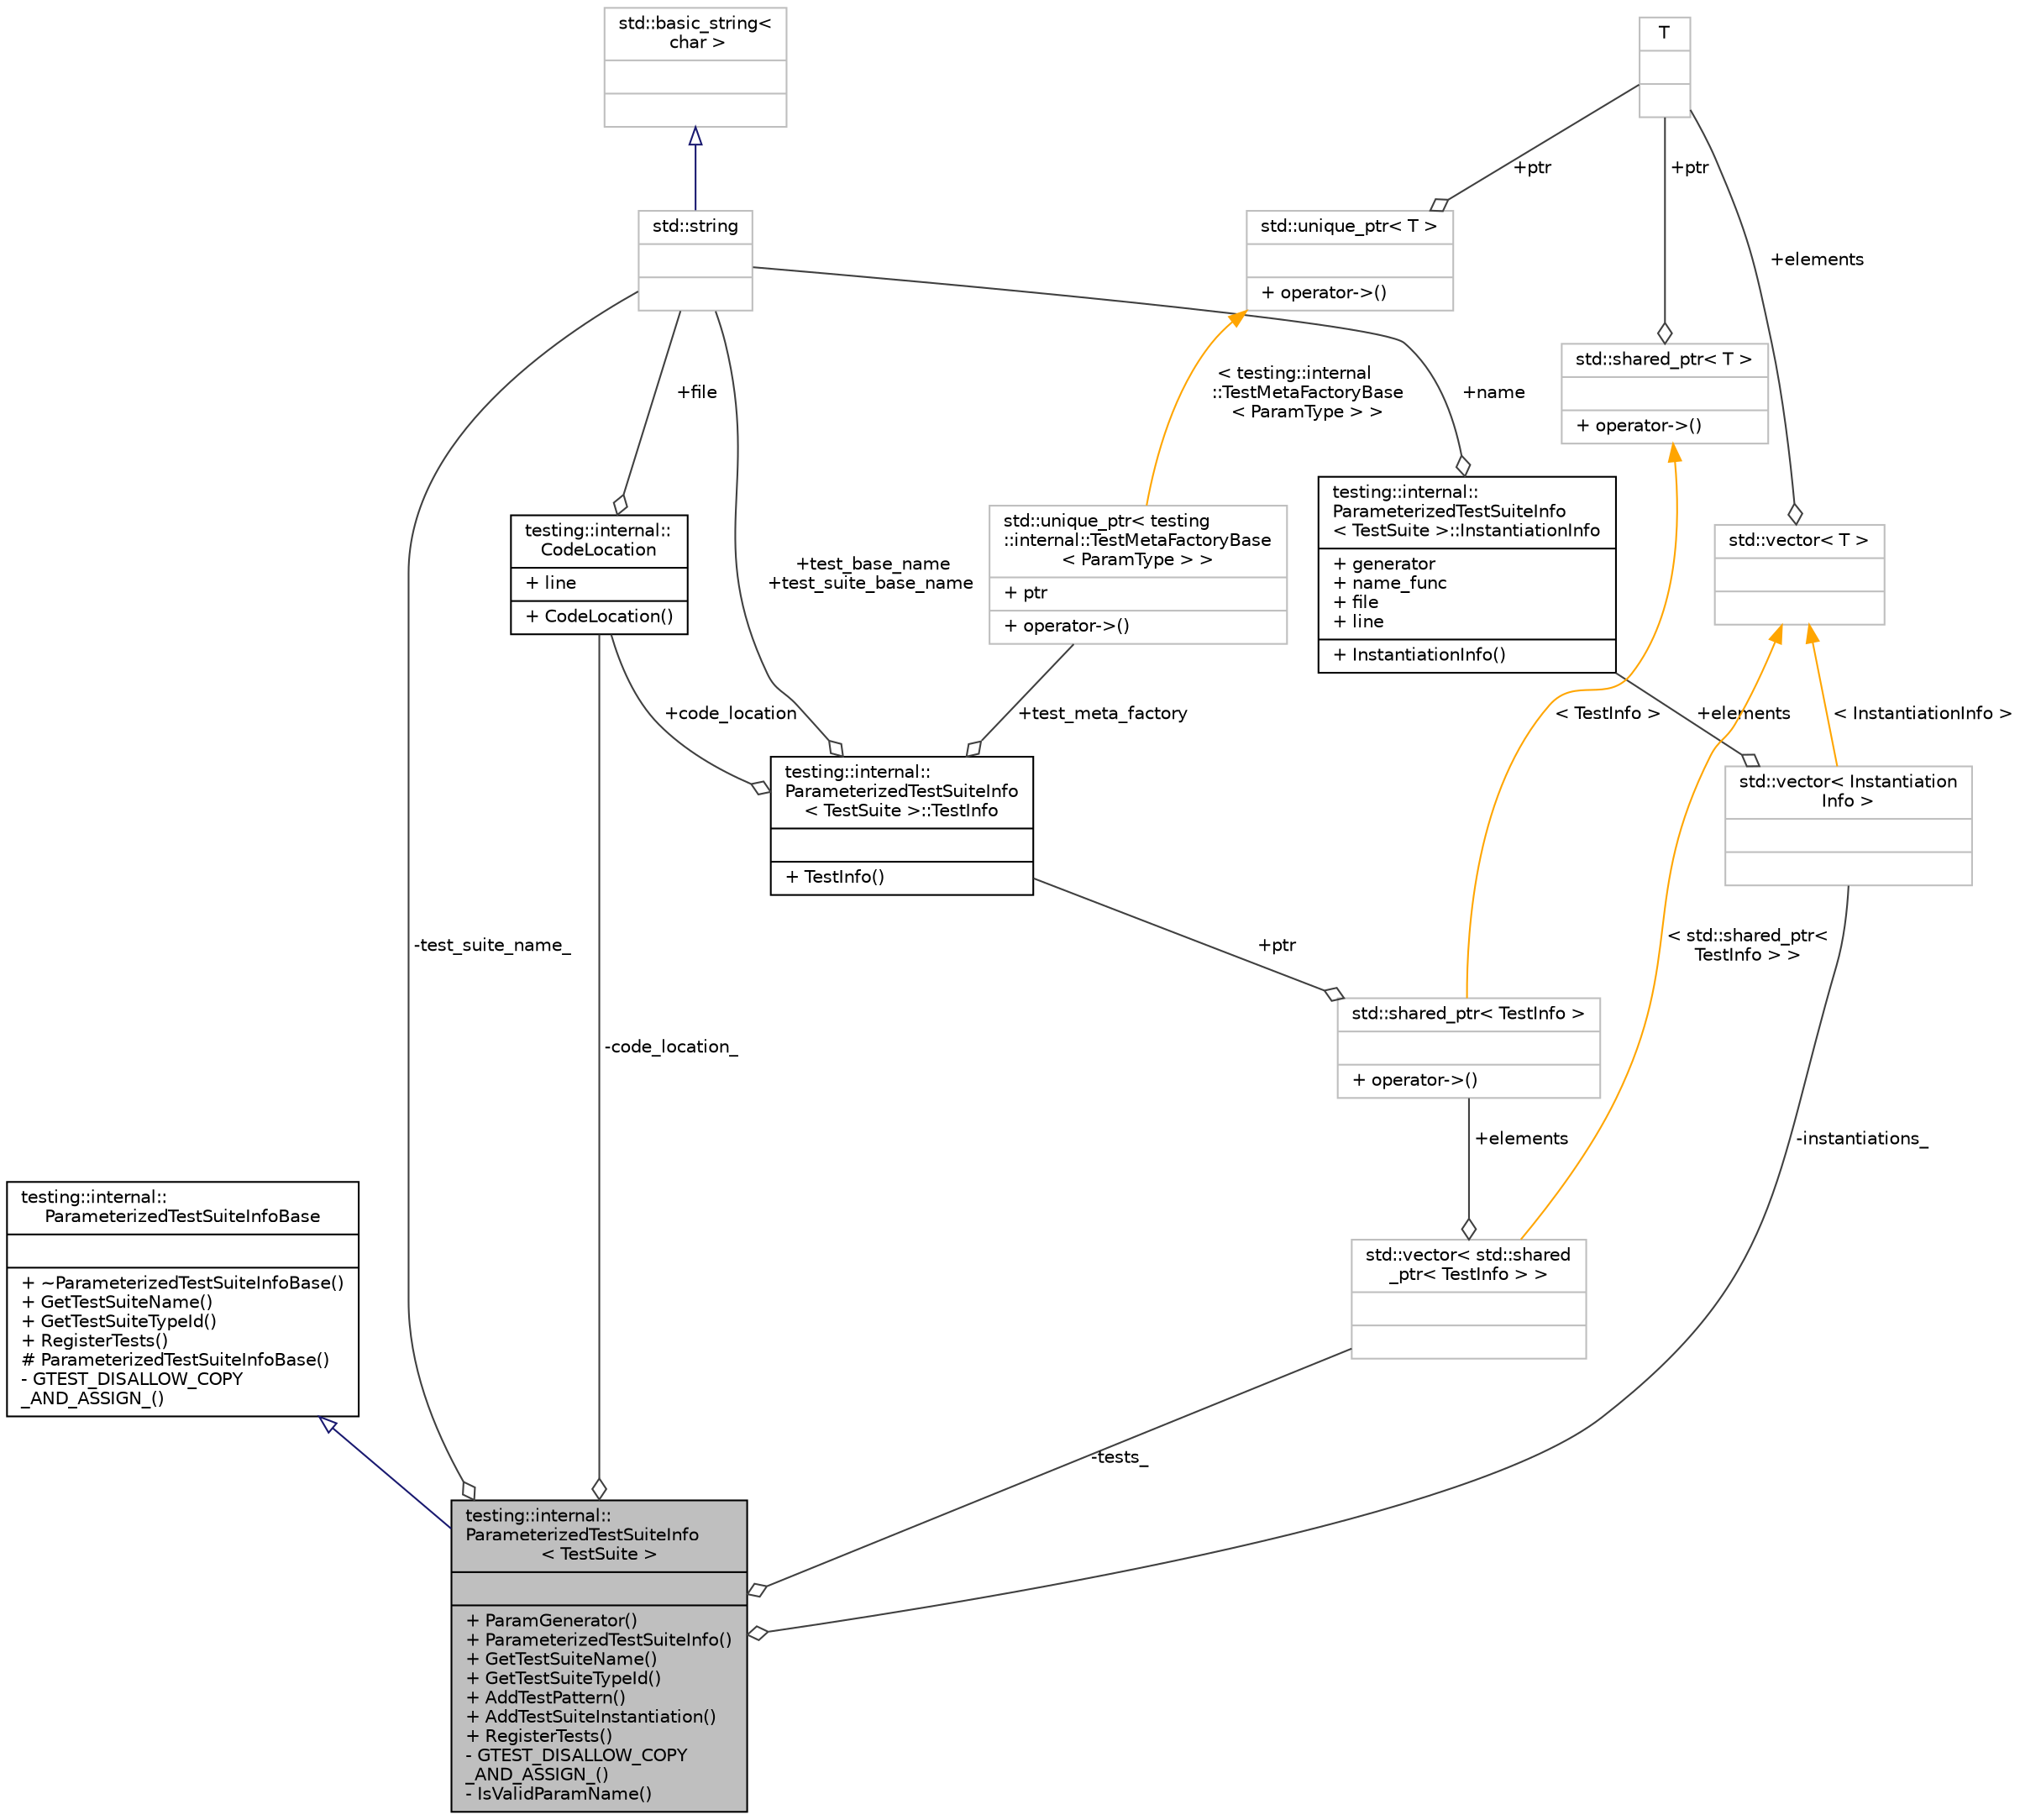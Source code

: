 digraph "testing::internal::ParameterizedTestSuiteInfo&lt; TestSuite &gt;"
{
 // INTERACTIVE_SVG=YES
 // LATEX_PDF_SIZE
  edge [fontname="Helvetica",fontsize="10",labelfontname="Helvetica",labelfontsize="10"];
  node [fontname="Helvetica",fontsize="10",shape=record];
  Node1 [label="{testing::internal::\lParameterizedTestSuiteInfo\l\< TestSuite \>\n||+ ParamGenerator()\l+ ParameterizedTestSuiteInfo()\l+ GetTestSuiteName()\l+ GetTestSuiteTypeId()\l+ AddTestPattern()\l+ AddTestSuiteInstantiation()\l+ RegisterTests()\l- GTEST_DISALLOW_COPY\l_AND_ASSIGN_()\l- IsValidParamName()\l}",height=0.2,width=0.4,color="black", fillcolor="grey75", style="filled", fontcolor="black",tooltip=" "];
  Node2 -> Node1 [dir="back",color="midnightblue",fontsize="10",style="solid",arrowtail="onormal",fontname="Helvetica"];
  Node2 [label="{testing::internal::\lParameterizedTestSuiteInfoBase\n||+ ~ParameterizedTestSuiteInfoBase()\l+ GetTestSuiteName()\l+ GetTestSuiteTypeId()\l+ RegisterTests()\l# ParameterizedTestSuiteInfoBase()\l- GTEST_DISALLOW_COPY\l_AND_ASSIGN_()\l}",height=0.2,width=0.4,color="black", fillcolor="white", style="filled",URL="$dc/dc9/classtesting_1_1internal_1_1_parameterized_test_suite_info_base.html",tooltip=" "];
  Node3 -> Node1 [color="grey25",fontsize="10",style="solid",label=" -instantiations_" ,arrowhead="odiamond",fontname="Helvetica"];
  Node3 [label="{std::vector\< Instantiation\lInfo \>\n||}",height=0.2,width=0.4,color="grey75", fillcolor="white", style="filled",tooltip=" "];
  Node4 -> Node3 [color="grey25",fontsize="10",style="solid",label=" +elements" ,arrowhead="odiamond",fontname="Helvetica"];
  Node4 [label="{testing::internal::\lParameterizedTestSuiteInfo\l\< TestSuite \>::InstantiationInfo\n|+ generator\l+ name_func\l+ file\l+ line\l|+ InstantiationInfo()\l}",height=0.2,width=0.4,color="black", fillcolor="white", style="filled",URL="$d9/d9b/structtesting_1_1internal_1_1_parameterized_test_suite_info_1_1_instantiation_info.html",tooltip=" "];
  Node5 -> Node4 [color="grey25",fontsize="10",style="solid",label=" +name" ,arrowhead="odiamond",fontname="Helvetica"];
  Node5 [label="{std::string\n||}",height=0.2,width=0.4,color="grey75", fillcolor="white", style="filled",tooltip="STL class."];
  Node6 -> Node5 [dir="back",color="midnightblue",fontsize="10",style="solid",arrowtail="onormal",fontname="Helvetica"];
  Node6 [label="{std::basic_string\<\l char \>\n||}",height=0.2,width=0.4,color="grey75", fillcolor="white", style="filled",tooltip="STL class."];
  Node7 -> Node3 [dir="back",color="orange",fontsize="10",style="solid",label=" \< InstantiationInfo \>" ,fontname="Helvetica"];
  Node7 [label="{std::vector\< T \>\n||}",height=0.2,width=0.4,color="grey75", fillcolor="white", style="filled",tooltip="STL class."];
  Node8 -> Node7 [color="grey25",fontsize="10",style="solid",label=" +elements" ,arrowhead="odiamond",fontname="Helvetica"];
  Node8 [label="{T\n||}",height=0.2,width=0.4,color="grey75", fillcolor="white", style="filled",tooltip=" "];
  Node9 -> Node1 [color="grey25",fontsize="10",style="solid",label=" -code_location_" ,arrowhead="odiamond",fontname="Helvetica"];
  Node9 [label="{testing::internal::\lCodeLocation\n|+ line\l|+ CodeLocation()\l}",height=0.2,width=0.4,color="black", fillcolor="white", style="filled",URL="$d7/d69/structtesting_1_1internal_1_1_code_location.html",tooltip=" "];
  Node5 -> Node9 [color="grey25",fontsize="10",style="solid",label=" +file" ,arrowhead="odiamond",fontname="Helvetica"];
  Node10 -> Node1 [color="grey25",fontsize="10",style="solid",label=" -tests_" ,arrowhead="odiamond",fontname="Helvetica"];
  Node10 [label="{std::vector\< std::shared\l_ptr\< TestInfo \> \>\n||}",height=0.2,width=0.4,color="grey75", fillcolor="white", style="filled",tooltip=" "];
  Node11 -> Node10 [color="grey25",fontsize="10",style="solid",label=" +elements" ,arrowhead="odiamond",fontname="Helvetica"];
  Node11 [label="{std::shared_ptr\< TestInfo \>\n||+ operator-\>()\l}",height=0.2,width=0.4,color="grey75", fillcolor="white", style="filled",tooltip=" "];
  Node12 -> Node11 [color="grey25",fontsize="10",style="solid",label=" +ptr" ,arrowhead="odiamond",fontname="Helvetica"];
  Node12 [label="{testing::internal::\lParameterizedTestSuiteInfo\l\< TestSuite \>::TestInfo\n||+ TestInfo()\l}",height=0.2,width=0.4,color="black", fillcolor="white", style="filled",URL="$d0/d11/structtesting_1_1internal_1_1_parameterized_test_suite_info_1_1_test_info.html",tooltip=" "];
  Node9 -> Node12 [color="grey25",fontsize="10",style="solid",label=" +code_location" ,arrowhead="odiamond",fontname="Helvetica"];
  Node13 -> Node12 [color="grey25",fontsize="10",style="solid",label=" +test_meta_factory" ,arrowhead="odiamond",fontname="Helvetica"];
  Node13 [label="{std::unique_ptr\< testing\l::internal::TestMetaFactoryBase\l\< ParamType \> \>\n|+ ptr\l|+ operator-\>()\l}",height=0.2,width=0.4,color="grey75", fillcolor="white", style="filled",tooltip=" "];
  Node14 -> Node13 [dir="back",color="orange",fontsize="10",style="solid",label=" \< testing::internal\l::TestMetaFactoryBase\l\< ParamType \> \>" ,fontname="Helvetica"];
  Node14 [label="{std::unique_ptr\< T \>\n||+ operator-\>()\l}",height=0.2,width=0.4,color="grey75", fillcolor="white", style="filled",tooltip="STL class."];
  Node8 -> Node14 [color="grey25",fontsize="10",style="solid",label=" +ptr" ,arrowhead="odiamond",fontname="Helvetica"];
  Node5 -> Node12 [color="grey25",fontsize="10",style="solid",label=" +test_base_name\n+test_suite_base_name" ,arrowhead="odiamond",fontname="Helvetica"];
  Node15 -> Node11 [dir="back",color="orange",fontsize="10",style="solid",label=" \< TestInfo \>" ,fontname="Helvetica"];
  Node15 [label="{std::shared_ptr\< T \>\n||+ operator-\>()\l}",height=0.2,width=0.4,color="grey75", fillcolor="white", style="filled",tooltip="STL class."];
  Node8 -> Node15 [color="grey25",fontsize="10",style="solid",label=" +ptr" ,arrowhead="odiamond",fontname="Helvetica"];
  Node7 -> Node10 [dir="back",color="orange",fontsize="10",style="solid",label=" \< std::shared_ptr\<\l TestInfo \> \>" ,fontname="Helvetica"];
  Node5 -> Node1 [color="grey25",fontsize="10",style="solid",label=" -test_suite_name_" ,arrowhead="odiamond",fontname="Helvetica"];
}
